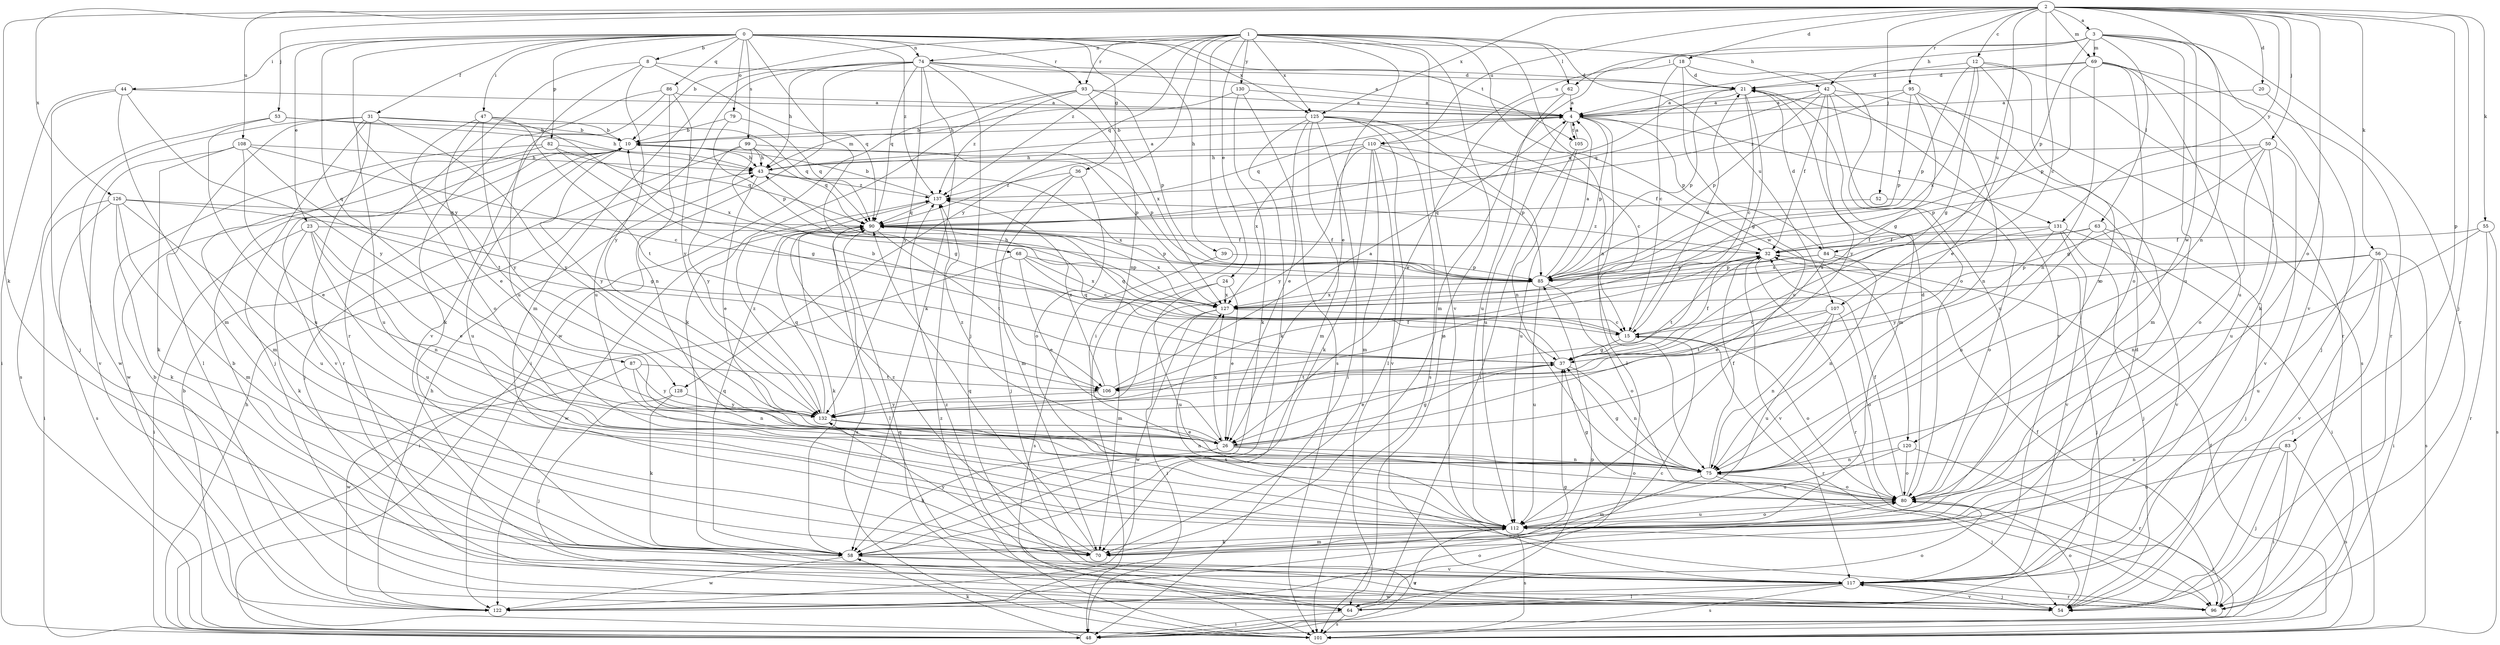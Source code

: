 strict digraph  {
0;
1;
2;
3;
4;
8;
10;
12;
15;
18;
20;
21;
23;
24;
26;
31;
32;
36;
37;
39;
42;
43;
44;
47;
48;
50;
52;
53;
54;
55;
56;
58;
62;
63;
64;
68;
69;
70;
74;
75;
79;
80;
82;
83;
84;
85;
86;
87;
90;
93;
95;
96;
99;
101;
105;
106;
107;
108;
110;
112;
117;
120;
122;
125;
126;
127;
128;
130;
131;
132;
137;
0 -> 8  [label=b];
0 -> 23  [label=e];
0 -> 31  [label=f];
0 -> 36  [label=g];
0 -> 39  [label=h];
0 -> 42  [label=h];
0 -> 44  [label=i];
0 -> 47  [label=i];
0 -> 68  [label=m];
0 -> 74  [label=n];
0 -> 79  [label=o];
0 -> 82  [label=p];
0 -> 86  [label=q];
0 -> 87  [label=q];
0 -> 93  [label=r];
0 -> 99  [label=s];
0 -> 105  [label=t];
0 -> 125  [label=x];
0 -> 128  [label=y];
0 -> 137  [label=z];
1 -> 10  [label=b];
1 -> 24  [label=e];
1 -> 26  [label=e];
1 -> 48  [label=i];
1 -> 62  [label=l];
1 -> 74  [label=n];
1 -> 75  [label=n];
1 -> 90  [label=q];
1 -> 93  [label=r];
1 -> 101  [label=s];
1 -> 107  [label=u];
1 -> 117  [label=v];
1 -> 120  [label=w];
1 -> 125  [label=x];
1 -> 128  [label=y];
1 -> 130  [label=y];
1 -> 137  [label=z];
2 -> 3  [label=a];
2 -> 12  [label=c];
2 -> 15  [label=c];
2 -> 18  [label=d];
2 -> 20  [label=d];
2 -> 50  [label=j];
2 -> 52  [label=j];
2 -> 53  [label=j];
2 -> 54  [label=j];
2 -> 55  [label=k];
2 -> 56  [label=k];
2 -> 58  [label=k];
2 -> 69  [label=m];
2 -> 75  [label=n];
2 -> 80  [label=o];
2 -> 83  [label=p];
2 -> 95  [label=r];
2 -> 107  [label=u];
2 -> 108  [label=u];
2 -> 110  [label=u];
2 -> 125  [label=x];
2 -> 126  [label=x];
2 -> 131  [label=y];
3 -> 42  [label=h];
3 -> 62  [label=l];
3 -> 63  [label=l];
3 -> 69  [label=m];
3 -> 84  [label=p];
3 -> 96  [label=r];
3 -> 110  [label=u];
3 -> 112  [label=u];
3 -> 117  [label=v];
3 -> 120  [label=w];
4 -> 10  [label=b];
4 -> 64  [label=l];
4 -> 84  [label=p];
4 -> 85  [label=p];
4 -> 90  [label=q];
4 -> 105  [label=t];
4 -> 112  [label=u];
4 -> 131  [label=y];
8 -> 21  [label=d];
8 -> 90  [label=q];
8 -> 96  [label=r];
8 -> 112  [label=u];
8 -> 132  [label=y];
10 -> 43  [label=h];
10 -> 85  [label=p];
10 -> 112  [label=u];
10 -> 117  [label=v];
10 -> 132  [label=y];
12 -> 21  [label=d];
12 -> 26  [label=e];
12 -> 37  [label=g];
12 -> 80  [label=o];
12 -> 85  [label=p];
12 -> 96  [label=r];
12 -> 127  [label=x];
15 -> 21  [label=d];
15 -> 37  [label=g];
15 -> 80  [label=o];
15 -> 90  [label=q];
15 -> 96  [label=r];
18 -> 15  [label=c];
18 -> 21  [label=d];
18 -> 70  [label=m];
18 -> 80  [label=o];
18 -> 112  [label=u];
20 -> 4  [label=a];
20 -> 54  [label=j];
21 -> 4  [label=a];
21 -> 15  [label=c];
21 -> 37  [label=g];
21 -> 70  [label=m];
21 -> 85  [label=p];
21 -> 90  [label=q];
23 -> 26  [label=e];
23 -> 32  [label=f];
23 -> 48  [label=i];
23 -> 58  [label=k];
23 -> 75  [label=n];
23 -> 112  [label=u];
24 -> 26  [label=e];
24 -> 70  [label=m];
24 -> 112  [label=u];
24 -> 127  [label=x];
26 -> 37  [label=g];
26 -> 58  [label=k];
26 -> 75  [label=n];
26 -> 80  [label=o];
26 -> 127  [label=x];
26 -> 137  [label=z];
31 -> 10  [label=b];
31 -> 54  [label=j];
31 -> 64  [label=l];
31 -> 90  [label=q];
31 -> 96  [label=r];
31 -> 112  [label=u];
31 -> 122  [label=w];
31 -> 132  [label=y];
32 -> 85  [label=p];
32 -> 96  [label=r];
32 -> 117  [label=v];
32 -> 132  [label=y];
32 -> 137  [label=z];
36 -> 54  [label=j];
36 -> 70  [label=m];
36 -> 80  [label=o];
36 -> 137  [label=z];
37 -> 10  [label=b];
37 -> 26  [label=e];
37 -> 32  [label=f];
37 -> 75  [label=n];
37 -> 90  [label=q];
37 -> 106  [label=t];
39 -> 85  [label=p];
39 -> 101  [label=s];
42 -> 4  [label=a];
42 -> 32  [label=f];
42 -> 85  [label=p];
42 -> 90  [label=q];
42 -> 101  [label=s];
42 -> 112  [label=u];
42 -> 117  [label=v];
42 -> 132  [label=y];
43 -> 4  [label=a];
43 -> 26  [label=e];
43 -> 127  [label=x];
43 -> 137  [label=z];
44 -> 4  [label=a];
44 -> 48  [label=i];
44 -> 54  [label=j];
44 -> 70  [label=m];
44 -> 132  [label=y];
47 -> 10  [label=b];
47 -> 26  [label=e];
47 -> 80  [label=o];
47 -> 106  [label=t];
47 -> 127  [label=x];
47 -> 132  [label=y];
48 -> 43  [label=h];
48 -> 58  [label=k];
48 -> 85  [label=p];
48 -> 112  [label=u];
50 -> 37  [label=g];
50 -> 43  [label=h];
50 -> 80  [label=o];
50 -> 85  [label=p];
50 -> 112  [label=u];
50 -> 117  [label=v];
52 -> 80  [label=o];
52 -> 90  [label=q];
53 -> 10  [label=b];
53 -> 43  [label=h];
53 -> 101  [label=s];
53 -> 112  [label=u];
54 -> 80  [label=o];
54 -> 117  [label=v];
55 -> 32  [label=f];
55 -> 75  [label=n];
55 -> 96  [label=r];
55 -> 101  [label=s];
56 -> 48  [label=i];
56 -> 54  [label=j];
56 -> 85  [label=p];
56 -> 101  [label=s];
56 -> 112  [label=u];
56 -> 117  [label=v];
56 -> 127  [label=x];
58 -> 90  [label=q];
58 -> 96  [label=r];
58 -> 117  [label=v];
58 -> 122  [label=w];
62 -> 4  [label=a];
62 -> 26  [label=e];
62 -> 112  [label=u];
63 -> 32  [label=f];
63 -> 54  [label=j];
63 -> 75  [label=n];
63 -> 117  [label=v];
63 -> 127  [label=x];
64 -> 21  [label=d];
64 -> 48  [label=i];
64 -> 80  [label=o];
64 -> 101  [label=s];
64 -> 137  [label=z];
68 -> 15  [label=c];
68 -> 26  [label=e];
68 -> 48  [label=i];
68 -> 85  [label=p];
68 -> 127  [label=x];
69 -> 4  [label=a];
69 -> 21  [label=d];
69 -> 58  [label=k];
69 -> 75  [label=n];
69 -> 80  [label=o];
69 -> 85  [label=p];
69 -> 96  [label=r];
69 -> 112  [label=u];
70 -> 90  [label=q];
70 -> 132  [label=y];
70 -> 137  [label=z];
74 -> 4  [label=a];
74 -> 21  [label=d];
74 -> 43  [label=h];
74 -> 54  [label=j];
74 -> 58  [label=k];
74 -> 70  [label=m];
74 -> 75  [label=n];
74 -> 90  [label=q];
74 -> 112  [label=u];
74 -> 122  [label=w];
74 -> 132  [label=y];
75 -> 32  [label=f];
75 -> 37  [label=g];
75 -> 54  [label=j];
75 -> 70  [label=m];
75 -> 80  [label=o];
79 -> 10  [label=b];
79 -> 85  [label=p];
79 -> 90  [label=q];
80 -> 21  [label=d];
80 -> 32  [label=f];
80 -> 37  [label=g];
80 -> 48  [label=i];
80 -> 112  [label=u];
82 -> 37  [label=g];
82 -> 43  [label=h];
82 -> 70  [label=m];
82 -> 90  [label=q];
82 -> 122  [label=w];
83 -> 48  [label=i];
83 -> 54  [label=j];
83 -> 75  [label=n];
83 -> 101  [label=s];
83 -> 112  [label=u];
84 -> 21  [label=d];
84 -> 26  [label=e];
84 -> 54  [label=j];
84 -> 75  [label=n];
84 -> 85  [label=p];
84 -> 106  [label=t];
85 -> 4  [label=a];
85 -> 80  [label=o];
85 -> 112  [label=u];
85 -> 127  [label=x];
86 -> 4  [label=a];
86 -> 58  [label=k];
86 -> 75  [label=n];
86 -> 117  [label=v];
86 -> 132  [label=y];
87 -> 75  [label=n];
87 -> 106  [label=t];
87 -> 122  [label=w];
87 -> 132  [label=y];
90 -> 32  [label=f];
90 -> 58  [label=k];
90 -> 64  [label=l];
90 -> 85  [label=p];
90 -> 101  [label=s];
90 -> 106  [label=t];
90 -> 122  [label=w];
90 -> 127  [label=x];
93 -> 4  [label=a];
93 -> 48  [label=i];
93 -> 58  [label=k];
93 -> 85  [label=p];
93 -> 127  [label=x];
93 -> 137  [label=z];
95 -> 4  [label=a];
95 -> 37  [label=g];
95 -> 70  [label=m];
95 -> 75  [label=n];
95 -> 85  [label=p];
95 -> 137  [label=z];
96 -> 32  [label=f];
96 -> 127  [label=x];
99 -> 37  [label=g];
99 -> 43  [label=h];
99 -> 54  [label=j];
99 -> 85  [label=p];
99 -> 90  [label=q];
99 -> 132  [label=y];
101 -> 10  [label=b];
101 -> 32  [label=f];
101 -> 90  [label=q];
101 -> 137  [label=z];
105 -> 4  [label=a];
105 -> 64  [label=l];
105 -> 112  [label=u];
106 -> 4  [label=a];
106 -> 32  [label=f];
106 -> 132  [label=y];
106 -> 137  [label=z];
107 -> 15  [label=c];
107 -> 75  [label=n];
107 -> 80  [label=o];
107 -> 106  [label=t];
107 -> 112  [label=u];
108 -> 15  [label=c];
108 -> 26  [label=e];
108 -> 43  [label=h];
108 -> 58  [label=k];
108 -> 106  [label=t];
108 -> 117  [label=v];
110 -> 32  [label=f];
110 -> 43  [label=h];
110 -> 58  [label=k];
110 -> 70  [label=m];
110 -> 85  [label=p];
110 -> 117  [label=v];
110 -> 127  [label=x];
110 -> 132  [label=y];
112 -> 58  [label=k];
112 -> 70  [label=m];
112 -> 80  [label=o];
112 -> 101  [label=s];
117 -> 10  [label=b];
117 -> 54  [label=j];
117 -> 64  [label=l];
117 -> 96  [label=r];
117 -> 101  [label=s];
117 -> 122  [label=w];
120 -> 75  [label=n];
120 -> 80  [label=o];
120 -> 96  [label=r];
120 -> 112  [label=u];
122 -> 10  [label=b];
122 -> 15  [label=c];
122 -> 37  [label=g];
122 -> 43  [label=h];
122 -> 80  [label=o];
125 -> 10  [label=b];
125 -> 15  [label=c];
125 -> 26  [label=e];
125 -> 48  [label=i];
125 -> 58  [label=k];
125 -> 64  [label=l];
125 -> 70  [label=m];
125 -> 75  [label=n];
125 -> 101  [label=s];
126 -> 37  [label=g];
126 -> 48  [label=i];
126 -> 58  [label=k];
126 -> 70  [label=m];
126 -> 90  [label=q];
126 -> 101  [label=s];
126 -> 112  [label=u];
127 -> 15  [label=c];
127 -> 43  [label=h];
127 -> 48  [label=i];
127 -> 122  [label=w];
128 -> 54  [label=j];
128 -> 58  [label=k];
128 -> 132  [label=y];
130 -> 4  [label=a];
130 -> 43  [label=h];
130 -> 58  [label=k];
130 -> 101  [label=s];
131 -> 32  [label=f];
131 -> 48  [label=i];
131 -> 54  [label=j];
131 -> 117  [label=v];
131 -> 127  [label=x];
131 -> 132  [label=y];
132 -> 26  [label=e];
132 -> 75  [label=n];
132 -> 90  [label=q];
132 -> 137  [label=z];
137 -> 10  [label=b];
137 -> 90  [label=q];
}
